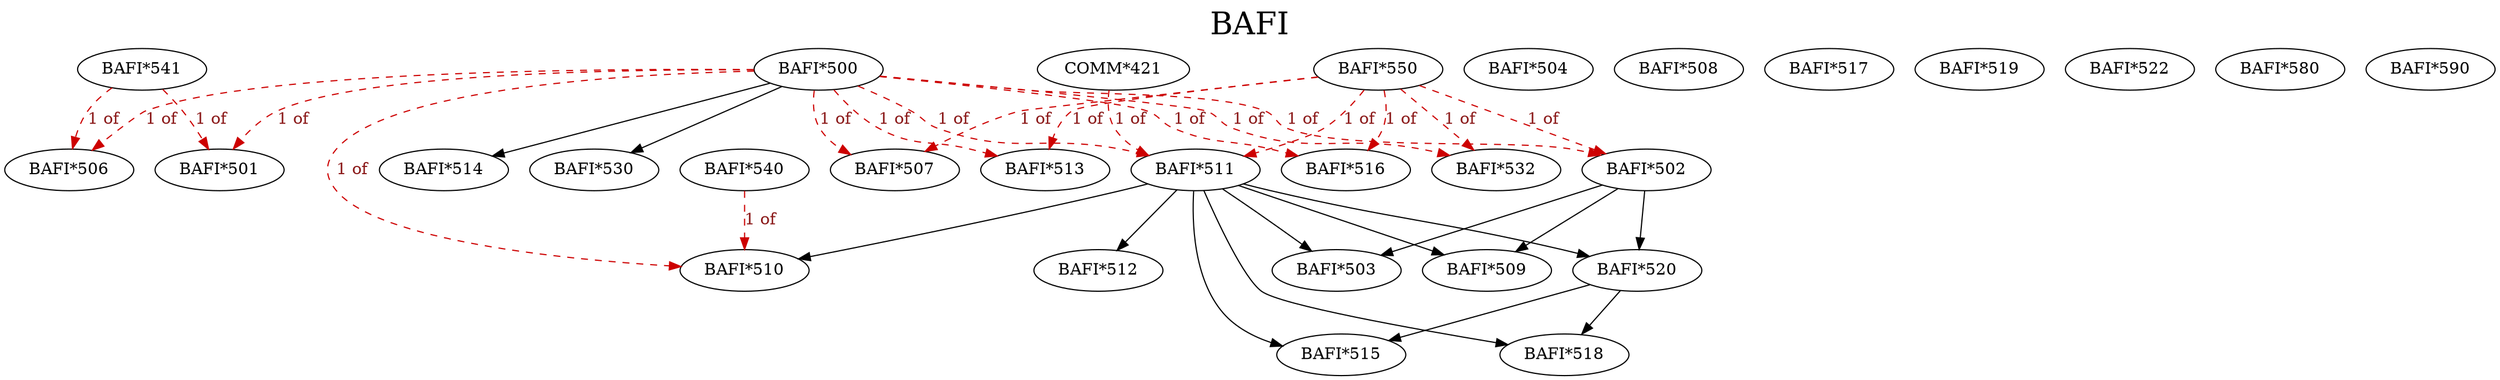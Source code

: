 digraph BAFI {
labelloc = "t";
label = "BAFI"
fontsize = 27;
"BAFI*500"
"BAFI*500" -> "BAFI*501" [style=dashed] [label="1 of", fontcolor=firebrick4] [color=red3]
"BAFI*541" -> "BAFI*501" [style=dashed] [label="1 of", fontcolor=firebrick4] [color=red3]
"BAFI*500" -> "BAFI*502" [style=dashed] [label="1 of", fontcolor=firebrick4] [color=red3]
"BAFI*550" -> "BAFI*502" [style=dashed] [label="1 of", fontcolor=firebrick4] [color=red3]
"BAFI*502" -> "BAFI*503"
"BAFI*511" -> "BAFI*503"
"BAFI*504"
"BAFI*500" -> "BAFI*506" [style=dashed] [label="1 of", fontcolor=firebrick4] [color=red3]
"BAFI*541" -> "BAFI*506" [style=dashed] [label="1 of", fontcolor=firebrick4] [color=red3]
"BAFI*500" -> "BAFI*507" [style=dashed] [label="1 of", fontcolor=firebrick4] [color=red3]
"BAFI*550" -> "BAFI*507" [style=dashed] [label="1 of", fontcolor=firebrick4] [color=red3]
"BAFI*508"
"BAFI*502" -> "BAFI*509"
"BAFI*511" -> "BAFI*509"
"BAFI*511" -> "BAFI*510" [style=solid]
"BAFI*500" -> "BAFI*510" [style=dashed] [label="1 of", fontcolor=firebrick4] [color=red3]
"BAFI*540" -> "BAFI*510" [style=dashed] [label="1 of", fontcolor=firebrick4] [color=red3]
"BAFI*500" -> "BAFI*511" [style=dashed] [label="1 of", fontcolor=firebrick4] [color=red3]
"BAFI*550" -> "BAFI*511" [style=dashed] [label="1 of", fontcolor=firebrick4] [color=red3]
"COMM*421" -> "BAFI*511" [style=dashed] [label="1 of", fontcolor=firebrick4] [color=red3]
"BAFI*511" -> "BAFI*512" [style=solid]
"BAFI*500" -> "BAFI*513" [style=dashed] [label="1 of", fontcolor=firebrick4] [color=red3]
"BAFI*550" -> "BAFI*513" [style=dashed] [label="1 of", fontcolor=firebrick4] [color=red3]
"BAFI*500" -> "BAFI*514" [style=solid]
"BAFI*511" -> "BAFI*515"
"BAFI*520" -> "BAFI*515"
"BAFI*500" -> "BAFI*516" [style=dashed] [label="1 of", fontcolor=firebrick4] [color=red3]
"BAFI*550" -> "BAFI*516" [style=dashed] [label="1 of", fontcolor=firebrick4] [color=red3]
"BAFI*517"
"BAFI*511" -> "BAFI*518"
"BAFI*520" -> "BAFI*518"
"BAFI*519"
"BAFI*502" -> "BAFI*520"
"BAFI*511" -> "BAFI*520"
"BAFI*522"
"BAFI*500" -> "BAFI*530" [style=solid]
"BAFI*500" -> "BAFI*532" [style=dashed] [label="1 of", fontcolor=firebrick4] [color=red3]
"BAFI*550" -> "BAFI*532" [style=dashed] [label="1 of", fontcolor=firebrick4] [color=red3]
"BAFI*580"
"BAFI*590"
}
